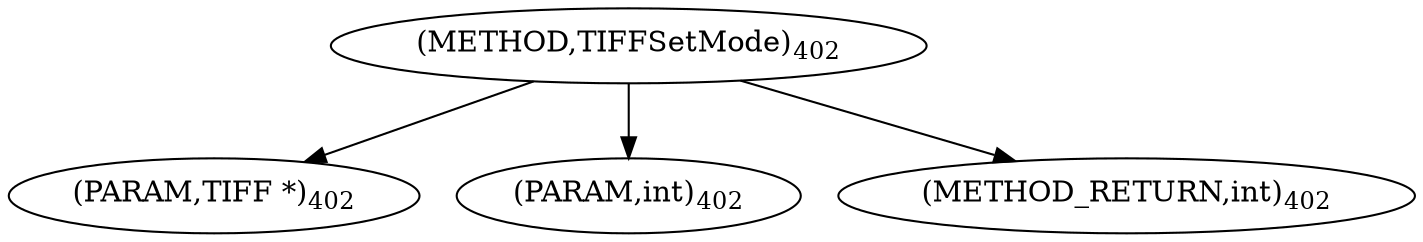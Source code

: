 digraph "TIFFSetMode" {  
"8670" [label = <(METHOD,TIFFSetMode)<SUB>402</SUB>> ]
"8671" [label = <(PARAM,TIFF *)<SUB>402</SUB>> ]
"8672" [label = <(PARAM,int)<SUB>402</SUB>> ]
"8673" [label = <(METHOD_RETURN,int)<SUB>402</SUB>> ]
  "8670" -> "8671" 
  "8670" -> "8672" 
  "8670" -> "8673" 
}
